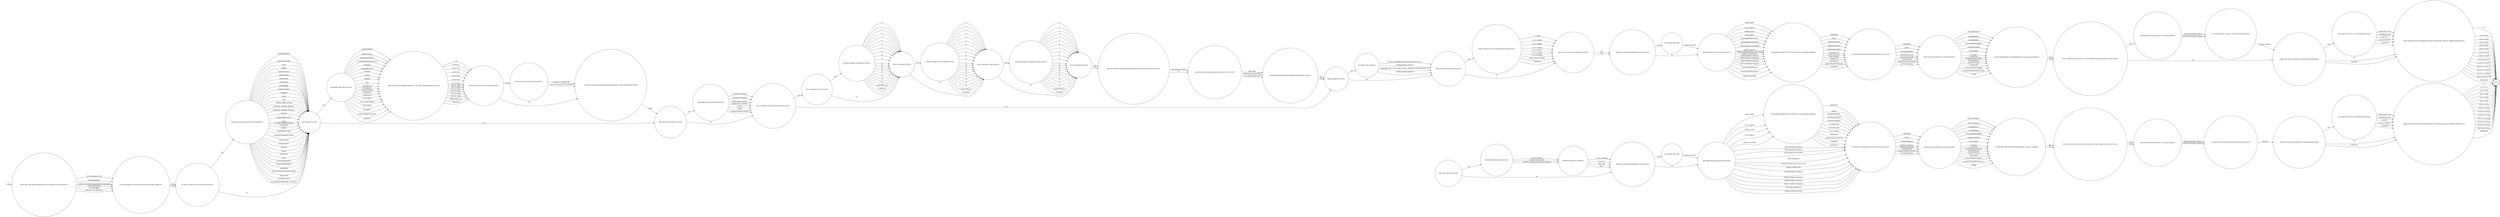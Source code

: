 digraph OLD_FINDS1 {  rankdir=LR;
  node [shape = circle];
  START_NODE [label="", shape=none];
  START_NODE -> 51230 [label = "start"];
  END_NODE [label="END", shape="doublecircle"];
  51230 [label = "WHAT WAS THE MAIN MANAGEMENT OUTCOME OF THIS INCIDENT?"];
  51230 -> 51231 [label = "NO FURTHER ACTION"];
  51230 -> 51231 [label = "IEP REGRESSION"];
  51230 -> 51231 [label = "PLACED ON REPORT/ADJUDICATION REFERRAL"];
  51230 -> 51231 [label = "POLICE REFERRAL"];
  51230 -> 51231 [label = "CPS REFERRAL"];
  51230 -> 51231 [label = "PROSECUTION REFERRAL"];
  51231 [label = "IS ANY MEMBER OF STAFF FACING DISCIPLINARY CHARGES?"];
  51231 -> 51232 [label = "YES"];
  51231 -> 51232 [label = "NO"];
  51232 [label = "IS THE LOCATION OF THE INCIDENT KNOWN?"];
  51232 -> 51233 [label = "YES"];
  51232 -> 51234 [label = "NO"];
  51233 [label = "WHAT WAS THE LOCATION OF THE INCIDENT?"];
  51233 -> 51234 [label = "ADMINISTRATION"];
  51233 -> 51234 [label = "ASSOCIATION AREA"];
  51233 -> 51234 [label = "CELL"];
  51233 -> 51234 [label = "CHAPEL"];
  51233 -> 51234 [label = "CROWN COURT"];
  51233 -> 51234 [label = "DINING ROOM"];
  51233 -> 51234 [label = "DORMITORY"];
  51233 -> 51234 [label = "EDUCATION"];
  51233 -> 51234 [label = "ELSEWHERE"];
  51233 -> 51234 [label = "EXERCISE YARD"];
  51233 -> 51234 [label = "FUNERAL"];
  51233 -> 51234 [label = "GATE"];
  51233 -> 51234 [label = "GYM"];
  51233 -> 51234 [label = "HEALTH CARE CENTRE"];
  51233 -> 51234 [label = "HOSPITAL OUTSIDE (PATIENT)"];
  51233 -> 51234 [label = "HOSPITAL OUTSIDE (VISITING)"];
  51233 -> 51234 [label = "KITCHEN"];
  51233 -> 51234 [label = "MAGISTRATES COURT"];
  51233 -> 51234 [label = "OFFICE"];
  51233 -> 51234 [label = "OUTSIDE WORKING PARTY"];
  51233 -> 51234 [label = "RECEPTION"];
  51233 -> 51234 [label = "RECESS"];
  51233 -> 51234 [label = "SEGREGATION UNIT"];
  51233 -> 51234 [label = "SHOWERS/CHANGING ROOM"];
  51233 -> 51234 [label = "SPECIAL UNIT"];
  51233 -> 51234 [label = "SPORTS FIELD"];
  51233 -> 51234 [label = "VEHICLE"];
  51233 -> 51234 [label = "VISITS"];
  51233 -> 51234 [label = "WEDDINGS"];
  51233 -> 51234 [label = "WING"];
  51233 -> 51234 [label = "WITHIN PERIMETER"];
  51233 -> 51234 [label = "WORKS DEPARTMENT"];
  51233 -> 51234 [label = "WORKSHOP"];
  51233 -> 51234 [label = "INDUCTION/FIRST NIGHT CENTRE"];
  51233 -> 51234 [label = "MAIL ROOM"];
  51233 -> 51234 [label = "EXTERNAL ROOF"];
  51233 -> 51234 [label = "VULNERABLE PRISONERS UNIT (VPU)"];
  51234 [label = "WAS A DRUG FOUND?"];
  51234 -> 51235 [label = "YES"];
  51234 -> 51240 [label = "NO"];
  51235 [label = "DESCRIBE THE DRUG FOUND"];
  51235 -> 51236 [label = "AMPHETAMINES"];
  51235 -> 51236 [label = "BARBITURATES"];
  51235 -> 51236 [label = "BENZODIAZEPINES"];
  51235 -> 51236 [label = "BUPRENORPHINE/SUBUTEX"];
  51235 -> 51236 [label = "CANNABIS"];
  51235 -> 51236 [label = "CANNABIS PLANT"];
  51235 -> 51236 [label = "COCAINE"];
  51235 -> 51236 [label = "CRACK"];
  51235 -> 51236 [label = "HEROIN"];
  51235 -> 51236 [label = "LSD"];
  51235 -> 51236 [label = "METHADONE"];
  51235 -> 51236 [label = "PREGABALIN"];
  51235 -> 51236 [label = "TRANQUILISERS"];
  51235 -> 51236 [label = "TRAMADOL"];
  51235 -> 51236 [label = "GABAPENTIN"];
  51235 -> 51236 [label = "NPS: SPICE"];
  51235 -> 51236 [label = "NPS: BLACK MAMBA"];
  51235 -> 51236 [label = "NPS: OTHER"];
  51235 -> 51236 [label = "STEROIDS"];
  51235 -> 51236 [label = "OTHER (PLEASE SPECIFY)"];
  51235 -> 51236 [label = "UNKNOWN"];
  51236 [label = "WHAT WAS THE ESTIMATED WEIGHT OF ALL DRUGS/SUBSTANCES FOUND"];
  51236 -> 51237 [label = "<1G"];
  51236 -> 51237 [label = "2G TO 5G"];
  51236 -> 51237 [label = "6G TO 10G"];
  51236 -> 51237 [label = "11G TO 20G"];
  51236 -> 51237 [label = "21G TO 30G"];
  51236 -> 51237 [label = "31G TO 40G"];
  51236 -> 51237 [label = "41G TO 50G"];
  51236 -> 51237 [label = "50G TO 100G"];
  51236 -> 51237 [label = "101G TO 200G"];
  51236 -> 51237 [label = "201G TO 300G"];
  51236 -> 51237 [label = "301G TO 400G"];
  51236 -> 51237 [label = "401G TO 500G"];
  51236 -> 51237 [label = "501G TO 1,000G"];
  51236 -> 51237 [label = "MORE THAN 1KG"];
  51236 -> 51237 [label = "UNKNOWN"];
  51237 [label = "WAS THE SUBSTANCE FOUND ANALYSED?"];
  51237 -> 51238 [label = "YES"];
  51237 -> 51239 [label = "NO"];
  51238 [label = "HOW WAS THE SUBSTANCE ANALYSED?"];
  51238 -> 51239 [label = "FORENSIC LABORATORY"];
  51238 -> 51239 [label = "LOCAL WITH BDH KIT OR SIMILAR"];
  51239 [label = "TO WHICH POLICE STATION WERE SEIZED DRUGS SENT FOR DESTRUCTION?"];
  51239 -> 51240 [label = "NAME"];
  51240 [label = "WAS DRUG EQUIPMENT FOUND?"];
  51240 -> 51241 [label = "YES"];
  51240 -> 51242 [label = "NO"];
  51241 [label = "DESCRIBE DRUG EQUIPMENT FOUND"];
  51241 -> 51242 [label = "AUTHENTIC NEEDLE"];
  51241 -> 51242 [label = "AUTHENTIC SYRINGE"];
  51241 -> 51242 [label = "IMPROVISED NEEDLE"];
  51241 -> 51242 [label = "IMPROVISED SYRINGE"];
  51241 -> 51242 [label = "PIPE(S)"];
  51241 -> 51242 [label = "ROACH"];
  51241 -> 51242 [label = "OTHER (PLEASE SPECIFY)"];
  51242 [label = "WAS A MOBILE PHONE RELATED ITEM FOUND?"];
  51242 -> 51243 [label = "YES"];
  51242 -> 51253 [label = "NO"];
  51243 [label = "WAS A MOBILE PHONE FOUND?"];
  51243 -> 51244 [label = "YES"];
  51243 -> 51245 [label = "NO"];
  51244 [label = "ENTER NUMBER OF MOBILES FOUND"];
  51244 -> 51245 [label = "0"];
  51244 -> 51245 [label = "1"];
  51244 -> 51245 [label = "2"];
  51244 -> 51245 [label = "4"];
  51244 -> 51245 [label = "5"];
  51244 -> 51245 [label = "6"];
  51244 -> 51245 [label = "7"];
  51244 -> 51245 [label = "8"];
  51244 -> 51245 [label = "9"];
  51244 -> 51245 [label = "10"];
  51244 -> 51245 [label = "11"];
  51244 -> 51245 [label = "12"];
  51244 -> 51245 [label = "13"];
  51244 -> 51245 [label = "14"];
  51244 -> 51245 [label = "15"];
  51244 -> 51245 [label = "16"];
  51244 -> 51245 [label = "17"];
  51244 -> 51245 [label = "18"];
  51244 -> 51245 [label = "19"];
  51244 -> 51245 [label = "20"];
  51244 -> 51245 [label = "MORE THAN 20"];
  51244 -> 51245 [label = "UNKNOWN"];
  51244 -> 51245 [label = "3"];
  51245 [label = "WAS A SIM CARD FOUND?"];
  51245 -> 51246 [label = "YES"];
  51245 -> 51247 [label = "NO"];
  51246 [label = "ENTER NUMBER OF SIM CARDS FOUND"];
  51246 -> 51247 [label = "0"];
  51246 -> 51247 [label = "1"];
  51246 -> 51247 [label = "2"];
  51246 -> 51247 [label = "3"];
  51246 -> 51247 [label = "4"];
  51246 -> 51247 [label = "5"];
  51246 -> 51247 [label = "6"];
  51246 -> 51247 [label = "7"];
  51246 -> 51247 [label = "8"];
  51246 -> 51247 [label = "9"];
  51246 -> 51247 [label = "10"];
  51246 -> 51247 [label = "11"];
  51246 -> 51247 [label = "12"];
  51246 -> 51247 [label = "13"];
  51246 -> 51247 [label = "14"];
  51246 -> 51247 [label = "15"];
  51246 -> 51247 [label = "16"];
  51246 -> 51247 [label = "17"];
  51246 -> 51247 [label = "18"];
  51246 -> 51247 [label = "19"];
  51246 -> 51247 [label = "20"];
  51246 -> 51247 [label = "MORE THAN 20"];
  51246 -> 51247 [label = "UNKNOWN"];
  51247 [label = "WAS A MEMORY CARD FOUND?"];
  51247 -> 51248 [label = "YES"];
  51247 -> 51249 [label = "NO"];
  51248 [label = "ENTER NUMBER OF MEMORY CARDS FOUND"];
  51248 -> 51249 [label = "0"];
  51248 -> 51249 [label = "1"];
  51248 -> 51249 [label = "2"];
  51248 -> 51249 [label = "3"];
  51248 -> 51249 [label = "4"];
  51248 -> 51249 [label = "5"];
  51248 -> 51249 [label = "6"];
  51248 -> 51249 [label = "7"];
  51248 -> 51249 [label = "8"];
  51248 -> 51249 [label = "9"];
  51248 -> 51249 [label = "10"];
  51248 -> 51249 [label = "11"];
  51248 -> 51249 [label = "12"];
  51248 -> 51249 [label = "13"];
  51248 -> 51249 [label = "14"];
  51248 -> 51249 [label = "15"];
  51248 -> 51249 [label = "16"];
  51248 -> 51249 [label = "17"];
  51248 -> 51249 [label = "18"];
  51248 -> 51249 [label = "19"];
  51248 -> 51249 [label = "20"];
  51248 -> 51249 [label = "MORE THAN 20"];
  51248 -> 51249 [label = "UNKNOWN"];
  51249 [label = "WAS A CHARGER FOUND?"];
  51249 -> 51250 [label = "YES"];
  51249 -> 51250 [label = "NO"];
  51250 [label = "WAS ANY OTHER MOBILE PHONE/COMMUNICATION RELATED ITEM FOUND?"];
  51250 -> 51251 [label = "YES: PLEASE SPECIFY"];
  51250 -> 51251 [label = "NO"];
  51251 [label = "HAS PHONE/SIM/MEMORY CARD BEEN SENT TO NDTSG?"];
  51251 -> 51252 [label = "YES: DATE"];
  51251 -> 51252 [label = "EVIDENCE BAG NUMBER"];
  51251 -> 51252 [label = "NO: PLEASE STATE WHY"];
  51252 [label = "HAS PHONE/SIM/EQUIPMENT BEEN RETAINED BY POLICE?"];
  51252 -> 51253 [label = "YES"];
  51252 -> 51253 [label = "NO"];
  51253 [label = "WAS A WEAPON FOUND?"];
  51253 -> 51254 [label = "YES"];
  51253 -> 51255 [label = "NO"];
  51254 [label = "DESCRIBE THE WEAPON"];
  51254 -> 51255 [label = "BLUNT INSTRUMENT (COSH, ITEM IN SOCK ETC)"];
  51254 -> 51255 [label = "KNIFE/BLADED ARTICLE"];
  51254 -> 51255 [label = "FIREARM (FAKE GUNS, AMMUNITION, CHEMICAL INCAPACITANT ETC)"];
  51254 -> 51255 [label = "OTHER (PLEASE SPECIFY)"];
  51255 [label = "WAS ANY ALCOHOL/HOOCH FOUND?"];
  51255 -> 51256 [label = "YES"];
  51255 -> 51257 [label = "NO"];
  51256 [label = "WHAT QUANTITY OF ALCOHOL/HOOCH WAS FOUND?"];
  51256 -> 51257 [label = "< 1 LITRE"];
  51256 -> 51257 [label = "1 TO 2 LITRES"];
  51256 -> 51257 [label = "2 TO 3 LITRES"];
  51256 -> 51257 [label = "3 TO 4 LITRES"];
  51256 -> 51257 [label = "4 TO 5 LITRES"];
  51256 -> 51257 [label = "6 TO 10 LITRES"];
  51256 -> 51257 [label = "11 TO 20 LITRES"];
  51256 -> 51257 [label = "MORE THAN 20 LITRES"];
  51256 -> 51257 [label = "UNKNOWN"];
  51257 [label = "WAS ANY DISTILLING EQUIPMENT FOUND?"];
  51257 -> 51258 [label = "YES"];
  51257 -> 51258 [label = "NO"];
  51258 [label = "WERE ANY OTHER REPORTABLE ITEMS FOUND?"];
  51258 -> 51259 [label = "YES"];
  51258 -> 51260 [label = "NO"];
  51259 [label = "DESCRIBE THE ITEM"];
  51259 -> 51260 [label = "PLEASE SPECIFY"];
  51260 [label = "DESCRIBE HOW THE ITEM WAS FOUND"];
  51260 -> 51261 [label = "BOSS CHAIR"];
  51260 -> 51261 [label = "CELL SEARCH"];
  51260 -> 51261 [label = "CRIME SCENE"];
  51260 -> 51261 [label = "DOG SEARCH"];
  51260 -> 51261 [label = "HIGH SENSITIVITY WAND"];
  51260 -> 51261 [label = "INFORMATION RECEIVED"];
  51260 -> 51261 [label = "INTELLIGENCE LED SEARCH"];
  51260 -> 51261 [label = "ITEM OBSERVED"];
  51260 -> 51261 [label = "MOBILE PHONE SIGNAL DETECTOR"];
  51260 -> 51261 [label = "MOBILE PHONE ROD"];
  51260 -> 51261 [label = "OTHER SEARCH (INMATE)"];
  51260 -> 51261 [label = "OTHER SEARCH (PREMISES)"];
  51260 -> 51261 [label = "OTHER SEARCH (VISITOR)"];
  51260 -> 51261 [label = "PRE-OCCUPATION SEARCH"];
  51260 -> 51261 [label = "UNUSUAL BEHAVIOUR"];
  51260 -> 51261 [label = "OTHER (PLEASE SPECIFY)"];
  51260 -> 51261 [label = "DRONE RECOVERY"];
  51261 [label = "DESCRIBE THE METHOD OF ENTRY INTO THE ESTABLISHMENT"];
  51261 -> 51262 [label = "PRISONER"];
  51261 -> 51262 [label = "STAFF"];
  51261 -> 51262 [label = "VISITOR (FRIEND)"];
  51261 -> 51262 [label = "VISITOR (OFFICIAL)"];
  51261 -> 51262 [label = "VISITOR (RELATIVE)"];
  51261 -> 51262 [label = "CONTRACTOR"];
  51261 -> 51262 [label = "POST (RULE 39)"];
  51261 -> 51262 [label = "POST (OTHER)"];
  51261 -> 51262 [label = "THROWN IN"];
  51261 -> 51262 [label = "DRONE/UAV"];
  51261 -> 51262 [label = "OTHER (PLEASE SPECIFY)"];
  51261 -> 51262 [label = "UNKNOWN"];
  51262 [label = "IF FOUND IN POSSESSION, WHOSE WAS IT FOUND IN?"];
  51262 -> 51263 [label = "PRISONER"];
  51262 -> 51263 [label = "STAFF"];
  51262 -> 51263 [label = "VISITOR (FRIEND)"];
  51262 -> 51263 [label = "VISITOR (OFFICIAL)"];
  51262 -> 51263 [label = "VISITOR (RELATIVE)"];
  51262 -> 51263 [label = "CONTRACTOR"];
  51262 -> 51263 [label = "OTHER (PLEASE SPECIFY)"];
  51262 -> 51263 [label = "NOT APPLICABLE"];
  51263 [label = "WHAT WAS THE METHOD OF CONCEALMENT?"];
  51263 -> 51264 [label = "NOT CONCEALED"];
  51263 -> 51264 [label = "BED/BEDDING"];
  51263 -> 51264 [label = "BOOK/PAPERS"];
  51263 -> 51264 [label = "CELL/BUILDING FABRIC"];
  51263 -> 51264 [label = "FOOD/CONTAINER"];
  51263 -> 51264 [label = "IN CLOTHING"];
  51263 -> 51264 [label = "IN HAND"];
  51263 -> 51264 [label = "IN MOUTH"];
  51263 -> 51264 [label = "INTERNALLY/PLUGGED"];
  51263 -> 51264 [label = "LETTER/PARCEL"];
  51263 -> 51264 [label = "LIGHT FITTINGS"];
  51263 -> 51264 [label = "PIPEWORK"];
  51263 -> 51264 [label = "RULE 39/LEGAL PAPERS"];
  51263 -> 51264 [label = "TV/RADIO/DVD/CONSOLES ETC"];
  51263 -> 51264 [label = "OTHER"];
  51264 [label = "IS THE ITEM HEAVILY CONTAMINATED (E.G. BLOOD OR FAECES)?"];
  51264 -> 51265 [label = "YES"];
  51264 -> 51265 [label = "NO"];
  51265 [label = "WAS A VISITOR SUSPECTED OF INVOLVEMENT AND ARRESTED BY THE POLICE?"];
  51265 -> 51266 [label = "YES"];
  51265 -> 51268 [label = "NO"];
  51266 [label = "DESCRIBE CIRCUMSTANCES OF VISITORS ARREST"];
  51266 -> 51267 [label = "AFTER ENTERING PRISON"];
  51266 -> 51267 [label = "BEFORE ENTERING PRISON"];
  51267 [label = "TO WHICH POLICE STATION WAS THE VISITOR TAKEN?"];
  51267 -> 51268 [label = "PLEASE SPECIFY"];
  51268 [label = "WERE THE ITEMS OBTAINED ON TEMPORARY RELEASE?"];
  51268 -> 51269 [label = "YES"];
  51268 -> 51270 [label = "NO"];
  51268 -> 51270 [label = "UNKNOWN"];
  51269 [label = "DESCRIBE THE TYPE OF TEMPORARY RELEASE"];
  51269 -> 51270 [label = "COMMUNITY VISIT"];
  51269 -> 51270 [label = "COMPASSIONATE"];
  51269 -> 51270 [label = "FACILITY"];
  51269 -> 51270 [label = "RESETTLEMENT"];
  51269 -> 51270 [label = "UNKNOWN"];
  51270 [label = "WHAT WAS THE TOTAL ESTIMATED VALUE OF THE FIND (DRUGS, MOBILE PHONES ETC)"];
  51270 -> END_NODE [label = "£0"];
  51270 -> END_NODE [label = "£1 TO £100"];
  51270 -> END_NODE [label = "£101 TO £200"];
  51270 -> END_NODE [label = "£201 TO £300"];
  51270 -> END_NODE [label = "£301 TO £400"];
  51270 -> END_NODE [label = "£401 TO £500"];
  51270 -> END_NODE [label = "£501 TO £1000"];
  51270 -> END_NODE [label = "£1001 TO £5000"];
  51270 -> END_NODE [label = "£5001 TO £10,000"];
  51270 -> END_NODE [label = "£10,001 TO £20,000"];
  51270 -> END_NODE [label = "£20,001 TO £30,000"];
  51270 -> END_NODE [label = "£30,001 TO £40,000"];
  51270 -> END_NODE [label = "£40,001 TO £50,000"];
  51270 -> END_NODE [label = "MORE THAN £50,000"];
  51270 -> END_NODE [label = "UNKNOWN"];
  57223 [label = "WAS ANY TOBACCO FOUND"];
  57223 -> 57224 [label = "YES"];
  57223 -> 57226 [label = "NO"];
  57224 [label = "DESCRIBE THE TOBACCO FOUND"];
  57224 -> 57225 [label = "LOOSE TOBACCO"];
  57224 -> 57225 [label = "CIGARETTES/CIGARS"];
  57224 -> 57225 [label = "OTHER (including packaging and roaches)"];
  57225 [label = "APPROX WEIGHT OF TOBACCO"];
  57225 -> 57226 [label = "UP TO 1 GRAMME"];
  57225 -> 57226 [label = "2g TO 5g"];
  57225 -> 57226 [label = "6g to 10g"];
  57225 -> 57226 [label = "10g +"];
  57226 [label = "WERE ANY OTHER REPORTABLE ITEMS FOUND"];
  57226 -> 57227 [label = "YES"];
  57226 -> 57228 [label = "NO"];
  57227 [label = "DESCRIBE THE ITEM"];
  57227 -> 57228 [label = "PLEASE SPECIFY"];
  57228 [label = "DESCRIBE HOW THE ITEM WAS FOUND"];
  57228 -> 57229 [label = "BOSS CHAIR"];
  57228 -> 57229 [label = "CELL SEARCH"];
  57228 -> 57229 [label = "CRIME SCENE"];
  57228 -> 57229 [label = "DOG SEARCH"];
  57228 -> 57229 [label = "DRONE RECOVERY"];
  57228 -> 57230 [label = "HIGH SENSITIVITY WAND"];
  57228 -> 57230 [label = "INFORMATION RECEIVED"];
  57228 -> 57230 [label = "NTELLIGENCE LED SEARCH"];
  57228 -> 57230 [label = "ITEM OBSERVED"];
  57228 -> 57230 [label = "MOBILE PHONE SIGNAL DETECTOR"];
  57228 -> 57230 [label = "MOBILE PHONE ROD"];
  57228 -> 57230 [label = "OTHER SEARCH (INMATE)"];
  57228 -> 57230 [label = "OTHER SEARCH (PREMISES)"];
  57228 -> 57230 [label = "OTHER SEARCH (VISITOR)"];
  57228 -> 57230 [label = "PRE-OCCUPATION SEARCH"];
  57228 -> 57230 [label = "UNUSUAL BEHAVIOUR"];
  57228 -> 57230 [label = "OTHER (PLEASE SPECIFY)"];
  57229 [label = "DESCRIBE THE METHOD OF ENTRY INTO THE ESTABLISHMENT"];
  57229 -> 57230 [label = "PRISONER"];
  57229 -> 57230 [label = "STAFF"];
  57229 -> 57230 [label = "VISITOR (FRIEND)"];
  57229 -> 57230 [label = "VISITOR (RELATIVE)"];
  57229 -> 57230 [label = "VISITOR (OFFICIAL)"];
  57229 -> 57230 [label = "CONTRACTOR"];
  57229 -> 57230 [label = "POST (RULE39)"];
  57229 -> 57230 [label = "POST (OTHER)"];
  57229 -> 57230 [label = "DRONE/UAV"];
  57229 -> 57230 [label = "OTHER (PLEASE SPECIFY"];
  57229 -> 57230 [label = "UNKNOWN"];
  57229 -> 57230 [label = "THROWN IN"];
  57230 [label = "IF FOUND IN POSSESSION, WHOSE WAS IT FOUND IN"];
  57230 -> 57231 [label = "PRISONER"];
  57230 -> 57231 [label = "STAFF"];
  57230 -> 57231 [label = "VISITOR (FRIEND)"];
  57230 -> 57231 [label = "VISITOR (OFFICIAL)"];
  57230 -> 57231 [label = "VISITOR (RELATIVE)"];
  57230 -> 57231 [label = "CONTRACTOR"];
  57230 -> 57231 [label = "OTHER (PLEASE SPECIFY)"];
  57230 -> 57231 [label = "NOT APPLICABLE"];
  57231 [label = "WHAT WAS THE METHOD OF CONCEALMENT"];
  57231 -> 57232 [label = "NOT CONCEALED"];
  57231 -> 57232 [label = "NOT CONCEALED"];
  57231 -> 57232 [label = "BED/BEDDING"];
  57231 -> 57232 [label = "BOOK/PAPERS"];
  57231 -> 57232 [label = "CELL/BUILDING FABRIC"];
  57231 -> 57232 [label = "FOOD/CONTAINER"];
  57231 -> 57232 [label = "IN CLOTHING"];
  57231 -> 57232 [label = "IN HAND"];
  57231 -> 57232 [label = "IN MOUTH"];
  57231 -> 57232 [label = "INTERNALLY/PLUGGED"];
  57231 -> 57232 [label = "LETTER/PARCEL"];
  57231 -> 57232 [label = "LIGHT FITTINGS"];
  57231 -> 57232 [label = "PIPEWORK"];
  57231 -> 57232 [label = "RULE 39/LEGAL PAPERS"];
  57231 -> 57232 [label = "TV/RADIO/DVD/CONSOLES ETC."];
  57231 -> 57232 [label = "OTHER"];
  57232 [label = "IS THE ITEM HEAVILY CONTAMINATED (E.G. BLOOD,  FAECES)"];
  57232 -> 57233 [label = "YES"];
  57232 -> 57233 [label = "NO"];
  57233 [label = "WAS A VISITOR SUSPECTED OF INVOLVEMENT AND ARRESTED BY THE POLICE"];
  57233 -> 57234 [label = "YES"];
  57233 -> 57234 [label = "NO"];
  57234 [label = "DESCRIBE CIRCUMSTANCES OF VISITORS ARREST"];
  57234 -> 57235 [label = "AFTER ENTERING PRISON"];
  57234 -> 57235 [label = "BEFORE ENTERING PRISON"];
  57235 [label = "TO WHICH POLICE STATION WAS THE VISITOR TAKEN TO"];
  57235 -> 57236 [label = "SPECIFY"];
  57236 [label = "WERE THE ITEMS OBTAINED ON TEMPORARY RELEASE"];
  57236 -> 57237 [label = "YES"];
  57236 -> 57238 [label = "NO"];
  57236 -> 57238 [label = "UNKNOWN"];
  57237 [label = "DESCRIBE THE TYPE OF TEMPORARY RELEASE"];
  57237 -> 57238 [label = "COMMUNITY VISIT"];
  57237 -> 57238 [label = "COMPASSIONATE"];
  57237 -> 57238 [label = "FACILTY"];
  57237 -> 57238 [label = "RESETTLEMENT"];
  57237 -> 57238 [label = "UNKNOWN"];
  57238 [label = "WHAT WAS THE TOTAL ESTIMATED VALUE OF THE FIND (DRUGS, MOBILE PHONES ETC.)"];
  57238 -> END_NODE [label = "£0"];
  57238 -> END_NODE [label = "£1 to £100"];
  57238 -> END_NODE [label = "£101 to £200"];
  57238 -> END_NODE [label = "£201 to £300"];
  57238 -> END_NODE [label = "£301 to £400"];
  57238 -> END_NODE [label = "£401 to £500"];
  57238 -> END_NODE [label = "£501 to £1,000"];
  57238 -> END_NODE [label = "£1,001 to £5,000"];
  57238 -> END_NODE [label = "£5,001 to £10,000"];
  57238 -> END_NODE [label = "£10,001 to £20,000"];
  57238 -> END_NODE [label = "£20,001 to £30,000"];
  57238 -> END_NODE [label = "£30,001 to £40,000"];
  57238 -> END_NODE [label = "£40,001 to £50,000"];
  57238 -> END_NODE [label = "More than £50,000"];
  57238 -> END_NODE [label = "UNKNOWN"];
}

